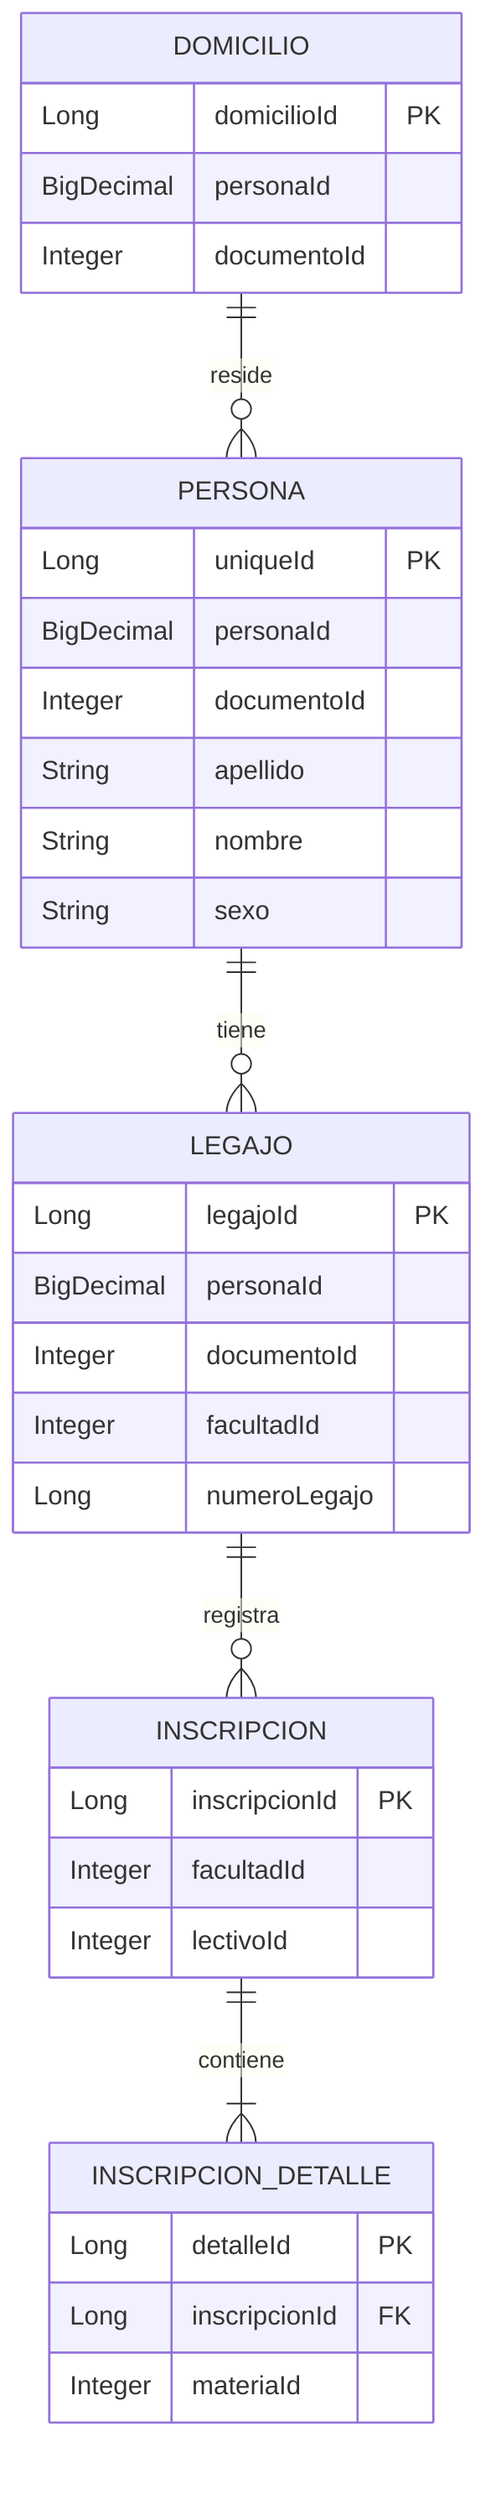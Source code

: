erDiagram
    PERSONA ||--o{ LEGAJO : tiene
    PERSONA {
        Long uniqueId PK
        BigDecimal personaId
        Integer documentoId
        String apellido
        String nombre
        String sexo
    }
    LEGAJO ||--o{ INSCRIPCION : registra
    LEGAJO {
        Long legajoId PK
        BigDecimal personaId
        Integer documentoId
        Integer facultadId
        Long numeroLegajo
    }
    INSCRIPCION ||--|{ INSCRIPCION_DETALLE : contiene
    INSCRIPCION {
        Long inscripcionId PK
        Integer facultadId
        Integer lectivoId
    }
    INSCRIPCION_DETALLE {
        Long detalleId PK
        Long inscripcionId FK
        Integer materiaId
    }
    DOMICILIO ||--o{ PERSONA : reside
    DOMICILIO {
        Long domicilioId PK
        BigDecimal personaId
        Integer documentoId
    }